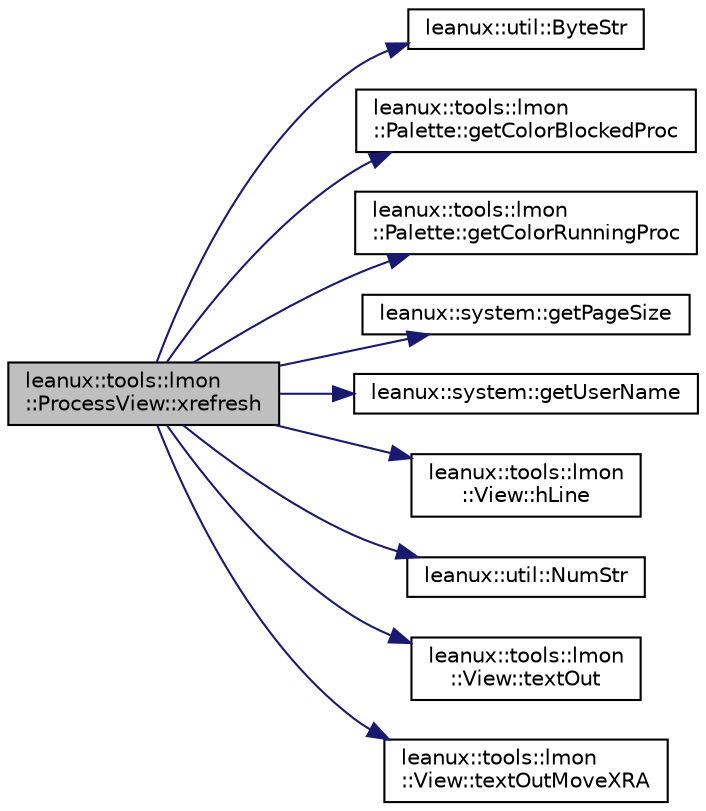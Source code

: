 digraph "leanux::tools::lmon::ProcessView::xrefresh"
{
 // LATEX_PDF_SIZE
  bgcolor="transparent";
  edge [fontname="Helvetica",fontsize="10",labelfontname="Helvetica",labelfontsize="10"];
  node [fontname="Helvetica",fontsize="10",shape=record];
  rankdir="LR";
  Node1 [label="leanux::tools::lmon\l::ProcessView::xrefresh",height=0.2,width=0.4,color="black", fillcolor="grey75", style="filled", fontcolor="black",tooltip="Refresh/redraw the ProcessView."];
  Node1 -> Node2 [color="midnightblue",fontsize="10",style="solid",fontname="Helvetica"];
  Node2 [label="leanux::util::ByteStr",height=0.2,width=0.4,color="black",URL="$namespaceleanux_1_1util.html#a979843e3d99f053101f902ec38985833",tooltip="convert a byte value to pretty print string."];
  Node1 -> Node3 [color="midnightblue",fontsize="10",style="solid",fontname="Helvetica"];
  Node3 [label="leanux::tools::lmon\l::Palette::getColorBlockedProc",height=0.2,width=0.4,color="black",URL="$classleanux_1_1tools_1_1lmon_1_1Palette.html#a60717c2d5607a21a597210033e17ddca",tooltip="get blocked process color."];
  Node1 -> Node4 [color="midnightblue",fontsize="10",style="solid",fontname="Helvetica"];
  Node4 [label="leanux::tools::lmon\l::Palette::getColorRunningProc",height=0.2,width=0.4,color="black",URL="$classleanux_1_1tools_1_1lmon_1_1Palette.html#afcf64f0a46c92aaf04abf7567afd7861",tooltip="get running process color."];
  Node1 -> Node5 [color="midnightblue",fontsize="10",style="solid",fontname="Helvetica"];
  Node5 [label="leanux::system::getPageSize",height=0.2,width=0.4,color="black",URL="$namespaceleanux_1_1system.html#a52dc747f7af9f66fabb1ccfd72c7c450",tooltip="Get the system page size."];
  Node1 -> Node6 [color="midnightblue",fontsize="10",style="solid",fontname="Helvetica"];
  Node6 [label="leanux::system::getUserName",height=0.2,width=0.4,color="black",URL="$namespaceleanux_1_1system.html#a15a1517cb994968027d406402a588157",tooltip="Get username from a uid."];
  Node1 -> Node7 [color="midnightblue",fontsize="10",style="solid",fontname="Helvetica"];
  Node7 [label="leanux::tools::lmon\l::View::hLine",height=0.2,width=0.4,color="black",URL="$classleanux_1_1tools_1_1lmon_1_1View.html#ad4bf2613d86d8fd5d95fc2b09103a9dc",tooltip="Draw a horizontal line."];
  Node1 -> Node8 [color="midnightblue",fontsize="10",style="solid",fontname="Helvetica"];
  Node8 [label="leanux::util::NumStr",height=0.2,width=0.4,color="black",URL="$namespaceleanux_1_1util.html#a0c9555d36d9264d1f0cd246c8ba6da28",tooltip="Convert a double (real number) to a pretty print string."];
  Node1 -> Node9 [color="midnightblue",fontsize="10",style="solid",fontname="Helvetica"];
  Node9 [label="leanux::tools::lmon\l::View::textOut",height=0.2,width=0.4,color="black",URL="$classleanux_1_1tools_1_1lmon_1_1View.html#a2f37f251e8f17c1e11536b368fd66ec8",tooltip="Write text at x,y with display attrs."];
  Node1 -> Node10 [color="midnightblue",fontsize="10",style="solid",fontname="Helvetica"];
  Node10 [label="leanux::tools::lmon\l::View::textOutMoveXRA",height=0.2,width=0.4,color="black",URL="$classleanux_1_1tools_1_1lmon_1_1View.html#ad1a03b681b72a1c8918838816c4080ca",tooltip="Draw text right-adjusted and progress x with w+1."];
}
